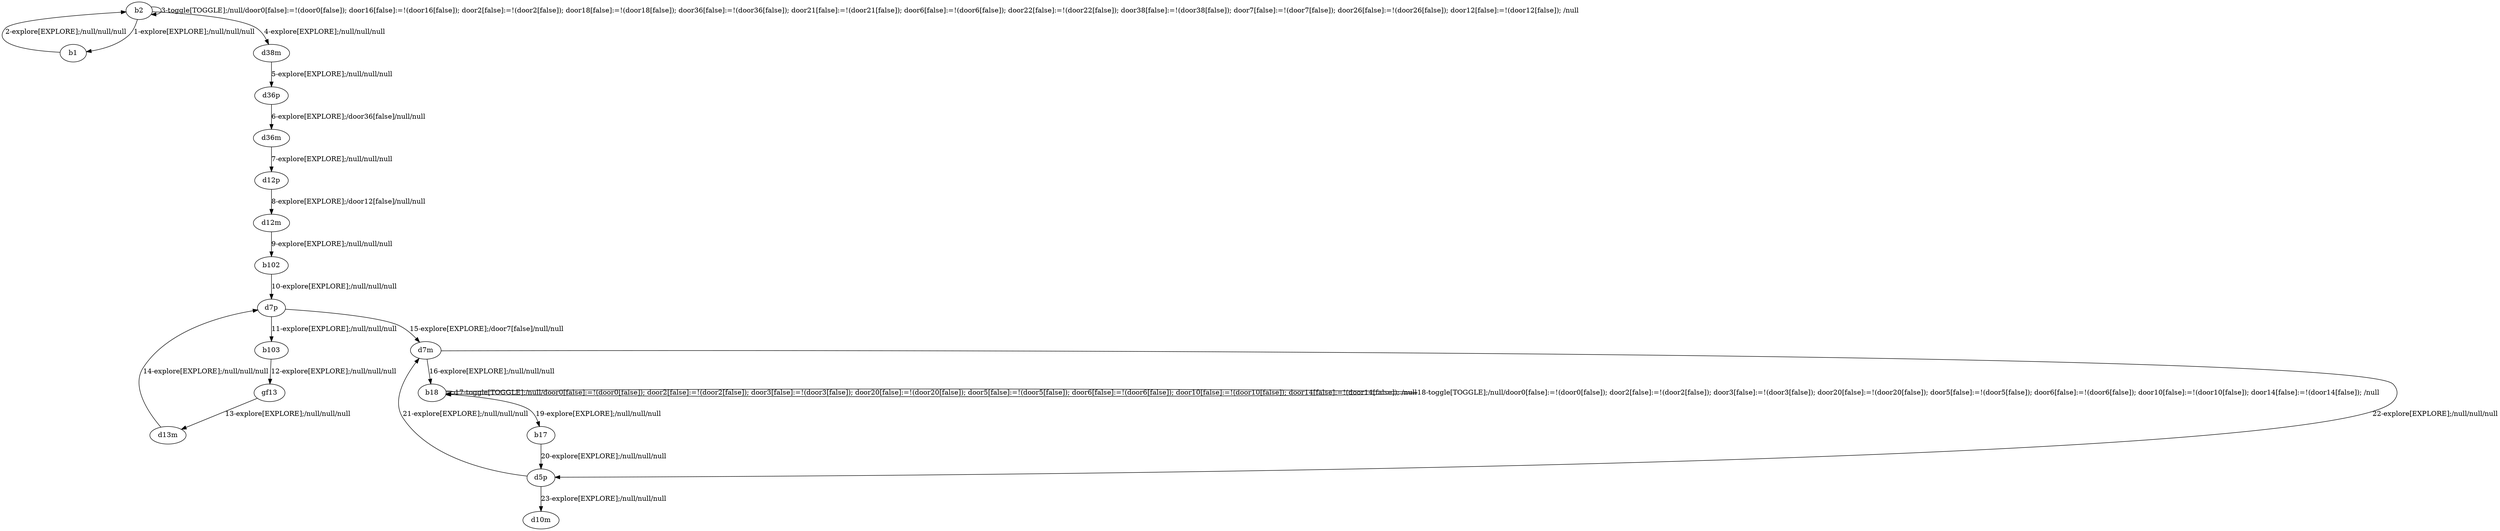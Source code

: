 # Total number of goals covered by this test: 2
# d7m --> d5p
# d5p --> d10m

digraph g {
"b2" -> "b1" [label = "1-explore[EXPLORE];/null/null/null"];
"b1" -> "b2" [label = "2-explore[EXPLORE];/null/null/null"];
"b2" -> "b2" [label = "3-toggle[TOGGLE];/null/door0[false]:=!(door0[false]); door16[false]:=!(door16[false]); door2[false]:=!(door2[false]); door18[false]:=!(door18[false]); door36[false]:=!(door36[false]); door21[false]:=!(door21[false]); door6[false]:=!(door6[false]); door22[false]:=!(door22[false]); door38[false]:=!(door38[false]); door7[false]:=!(door7[false]); door26[false]:=!(door26[false]); door12[false]:=!(door12[false]); /null"];
"b2" -> "d38m" [label = "4-explore[EXPLORE];/null/null/null"];
"d38m" -> "d36p" [label = "5-explore[EXPLORE];/null/null/null"];
"d36p" -> "d36m" [label = "6-explore[EXPLORE];/door36[false]/null/null"];
"d36m" -> "d12p" [label = "7-explore[EXPLORE];/null/null/null"];
"d12p" -> "d12m" [label = "8-explore[EXPLORE];/door12[false]/null/null"];
"d12m" -> "b102" [label = "9-explore[EXPLORE];/null/null/null"];
"b102" -> "d7p" [label = "10-explore[EXPLORE];/null/null/null"];
"d7p" -> "b103" [label = "11-explore[EXPLORE];/null/null/null"];
"b103" -> "gf13" [label = "12-explore[EXPLORE];/null/null/null"];
"gf13" -> "d13m" [label = "13-explore[EXPLORE];/null/null/null"];
"d13m" -> "d7p" [label = "14-explore[EXPLORE];/null/null/null"];
"d7p" -> "d7m" [label = "15-explore[EXPLORE];/door7[false]/null/null"];
"d7m" -> "b18" [label = "16-explore[EXPLORE];/null/null/null"];
"b18" -> "b18" [label = "17-toggle[TOGGLE];/null/door0[false]:=!(door0[false]); door2[false]:=!(door2[false]); door3[false]:=!(door3[false]); door20[false]:=!(door20[false]); door5[false]:=!(door5[false]); door6[false]:=!(door6[false]); door10[false]:=!(door10[false]); door14[false]:=!(door14[false]); /null"];
"b18" -> "b18" [label = "18-toggle[TOGGLE];/null/door0[false]:=!(door0[false]); door2[false]:=!(door2[false]); door3[false]:=!(door3[false]); door20[false]:=!(door20[false]); door5[false]:=!(door5[false]); door6[false]:=!(door6[false]); door10[false]:=!(door10[false]); door14[false]:=!(door14[false]); /null"];
"b18" -> "b17" [label = "19-explore[EXPLORE];/null/null/null"];
"b17" -> "d5p" [label = "20-explore[EXPLORE];/null/null/null"];
"d5p" -> "d7m" [label = "21-explore[EXPLORE];/null/null/null"];
"d7m" -> "d5p" [label = "22-explore[EXPLORE];/null/null/null"];
"d5p" -> "d10m" [label = "23-explore[EXPLORE];/null/null/null"];
}
